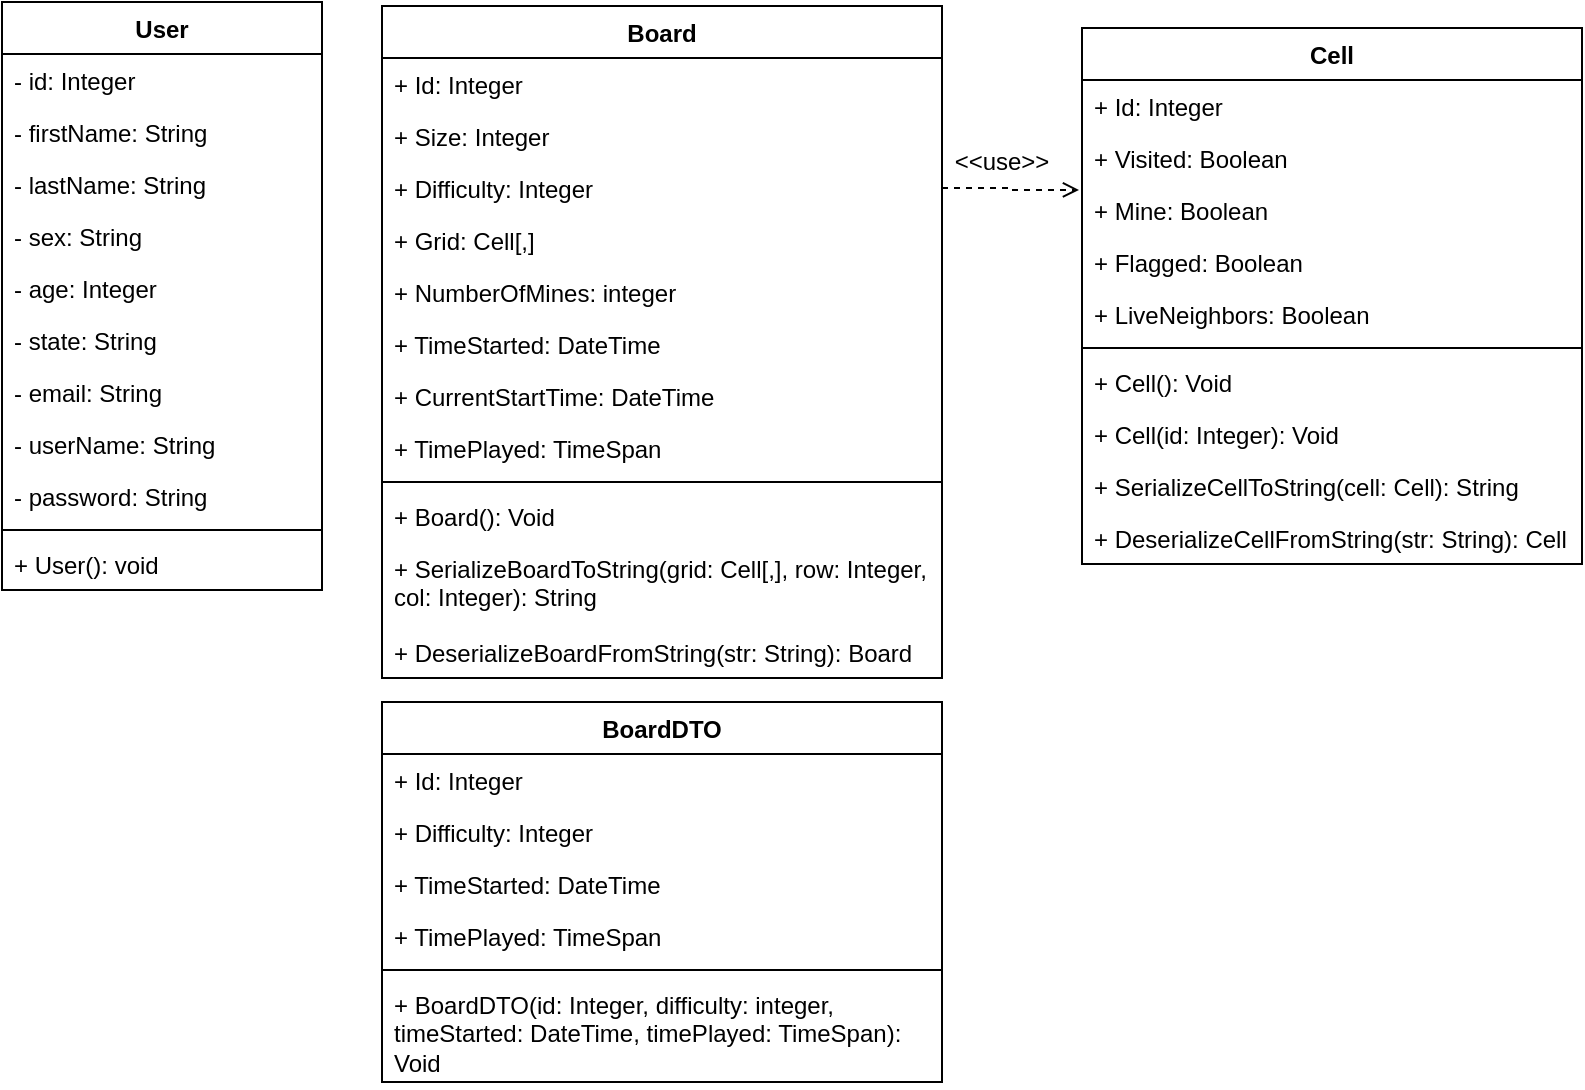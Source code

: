 <mxfile version="13.3.5" type="device"><diagram id="IM7-D4FI8ZWmBHIDuJyk" name="Page-1"><mxGraphModel dx="1086" dy="806" grid="1" gridSize="10" guides="1" tooltips="1" connect="1" arrows="1" fold="1" page="1" pageScale="1" pageWidth="850" pageHeight="1100" math="0" shadow="0"><root><mxCell id="0"/><mxCell id="1" parent="0"/><mxCell id="zSR-Zl6oP5_1D9vxVSvQ-10" value="User" style="swimlane;fontStyle=1;align=center;verticalAlign=top;childLayout=stackLayout;horizontal=1;startSize=26;horizontalStack=0;resizeParent=1;resizeParentMax=0;resizeLast=0;collapsible=1;marginBottom=0;" parent="1" vertex="1"><mxGeometry x="40" y="20" width="160" height="294" as="geometry"/></mxCell><mxCell id="zSR-Zl6oP5_1D9vxVSvQ-22" value="- id: Integer" style="text;strokeColor=none;fillColor=none;align=left;verticalAlign=top;spacingLeft=4;spacingRight=4;overflow=hidden;rotatable=0;points=[[0,0.5],[1,0.5]];portConstraint=eastwest;" parent="zSR-Zl6oP5_1D9vxVSvQ-10" vertex="1"><mxGeometry y="26" width="160" height="26" as="geometry"/></mxCell><mxCell id="zSR-Zl6oP5_1D9vxVSvQ-20" value="- firstName: String" style="text;strokeColor=none;fillColor=none;align=left;verticalAlign=top;spacingLeft=4;spacingRight=4;overflow=hidden;rotatable=0;points=[[0,0.5],[1,0.5]];portConstraint=eastwest;" parent="zSR-Zl6oP5_1D9vxVSvQ-10" vertex="1"><mxGeometry y="52" width="160" height="26" as="geometry"/></mxCell><mxCell id="zSR-Zl6oP5_1D9vxVSvQ-21" value="- lastName: String" style="text;strokeColor=none;fillColor=none;align=left;verticalAlign=top;spacingLeft=4;spacingRight=4;overflow=hidden;rotatable=0;points=[[0,0.5],[1,0.5]];portConstraint=eastwest;" parent="zSR-Zl6oP5_1D9vxVSvQ-10" vertex="1"><mxGeometry y="78" width="160" height="26" as="geometry"/></mxCell><mxCell id="zSR-Zl6oP5_1D9vxVSvQ-11" value="- sex: String" style="text;strokeColor=none;fillColor=none;align=left;verticalAlign=top;spacingLeft=4;spacingRight=4;overflow=hidden;rotatable=0;points=[[0,0.5],[1,0.5]];portConstraint=eastwest;" parent="zSR-Zl6oP5_1D9vxVSvQ-10" vertex="1"><mxGeometry y="104" width="160" height="26" as="geometry"/></mxCell><mxCell id="zSR-Zl6oP5_1D9vxVSvQ-14" value="- age: Integer" style="text;strokeColor=none;fillColor=none;align=left;verticalAlign=top;spacingLeft=4;spacingRight=4;overflow=hidden;rotatable=0;points=[[0,0.5],[1,0.5]];portConstraint=eastwest;" parent="zSR-Zl6oP5_1D9vxVSvQ-10" vertex="1"><mxGeometry y="130" width="160" height="26" as="geometry"/></mxCell><mxCell id="zSR-Zl6oP5_1D9vxVSvQ-15" value="- state: String" style="text;strokeColor=none;fillColor=none;align=left;verticalAlign=top;spacingLeft=4;spacingRight=4;overflow=hidden;rotatable=0;points=[[0,0.5],[1,0.5]];portConstraint=eastwest;" parent="zSR-Zl6oP5_1D9vxVSvQ-10" vertex="1"><mxGeometry y="156" width="160" height="26" as="geometry"/></mxCell><mxCell id="zSR-Zl6oP5_1D9vxVSvQ-17" value="- email: String" style="text;strokeColor=none;fillColor=none;align=left;verticalAlign=top;spacingLeft=4;spacingRight=4;overflow=hidden;rotatable=0;points=[[0,0.5],[1,0.5]];portConstraint=eastwest;" parent="zSR-Zl6oP5_1D9vxVSvQ-10" vertex="1"><mxGeometry y="182" width="160" height="26" as="geometry"/></mxCell><mxCell id="zSR-Zl6oP5_1D9vxVSvQ-16" value="- userName: String" style="text;strokeColor=none;fillColor=none;align=left;verticalAlign=top;spacingLeft=4;spacingRight=4;overflow=hidden;rotatable=0;points=[[0,0.5],[1,0.5]];portConstraint=eastwest;" parent="zSR-Zl6oP5_1D9vxVSvQ-10" vertex="1"><mxGeometry y="208" width="160" height="26" as="geometry"/></mxCell><mxCell id="zSR-Zl6oP5_1D9vxVSvQ-18" value="- password: String" style="text;strokeColor=none;fillColor=none;align=left;verticalAlign=top;spacingLeft=4;spacingRight=4;overflow=hidden;rotatable=0;points=[[0,0.5],[1,0.5]];portConstraint=eastwest;" parent="zSR-Zl6oP5_1D9vxVSvQ-10" vertex="1"><mxGeometry y="234" width="160" height="26" as="geometry"/></mxCell><mxCell id="zSR-Zl6oP5_1D9vxVSvQ-12" value="" style="line;strokeWidth=1;fillColor=none;align=left;verticalAlign=middle;spacingTop=-1;spacingLeft=3;spacingRight=3;rotatable=0;labelPosition=right;points=[];portConstraint=eastwest;" parent="zSR-Zl6oP5_1D9vxVSvQ-10" vertex="1"><mxGeometry y="260" width="160" height="8" as="geometry"/></mxCell><mxCell id="zSR-Zl6oP5_1D9vxVSvQ-13" value="+ User(): void" style="text;strokeColor=none;fillColor=none;align=left;verticalAlign=top;spacingLeft=4;spacingRight=4;overflow=hidden;rotatable=0;points=[[0,0.5],[1,0.5]];portConstraint=eastwest;" parent="zSR-Zl6oP5_1D9vxVSvQ-10" vertex="1"><mxGeometry y="268" width="160" height="26" as="geometry"/></mxCell><mxCell id="j9NjlwAfMXDLohbea8Lv-25" style="edgeStyle=orthogonalEdgeStyle;rounded=0;orthogonalLoop=1;jettySize=auto;html=1;exitX=1;exitY=0.5;exitDx=0;exitDy=0;entryX=-0.006;entryY=0.115;entryDx=0;entryDy=0;entryPerimeter=0;dashed=1;endArrow=open;endFill=0;" parent="1" source="j9NjlwAfMXDLohbea8Lv-13" target="j9NjlwAfMXDLohbea8Lv-10" edge="1"><mxGeometry relative="1" as="geometry"/></mxCell><mxCell id="j9NjlwAfMXDLohbea8Lv-26" value="&amp;lt;&amp;lt;use&amp;gt;&amp;gt;" style="text;html=1;strokeColor=none;fillColor=none;align=center;verticalAlign=middle;whiteSpace=wrap;rounded=0;" parent="1" vertex="1"><mxGeometry x="520" y="90" width="40" height="20" as="geometry"/></mxCell><mxCell id="j9NjlwAfMXDLohbea8Lv-5" value="Cell" style="swimlane;fontStyle=1;align=center;verticalAlign=top;childLayout=stackLayout;horizontal=1;startSize=26;horizontalStack=0;resizeParent=1;resizeParentMax=0;resizeLast=0;collapsible=1;marginBottom=0;" parent="1" vertex="1"><mxGeometry x="580" y="33" width="250" height="268" as="geometry"/></mxCell><mxCell id="j9NjlwAfMXDLohbea8Lv-6" value="+ Id: Integer" style="text;strokeColor=none;fillColor=none;align=left;verticalAlign=top;spacingLeft=4;spacingRight=4;overflow=hidden;rotatable=0;points=[[0,0.5],[1,0.5]];portConstraint=eastwest;" parent="j9NjlwAfMXDLohbea8Lv-5" vertex="1"><mxGeometry y="26" width="250" height="26" as="geometry"/></mxCell><mxCell id="j9NjlwAfMXDLohbea8Lv-9" value="+ Visited: Boolean" style="text;strokeColor=none;fillColor=none;align=left;verticalAlign=top;spacingLeft=4;spacingRight=4;overflow=hidden;rotatable=0;points=[[0,0.5],[1,0.5]];portConstraint=eastwest;" parent="j9NjlwAfMXDLohbea8Lv-5" vertex="1"><mxGeometry y="52" width="250" height="26" as="geometry"/></mxCell><mxCell id="j9NjlwAfMXDLohbea8Lv-10" value="+ Mine: Boolean" style="text;strokeColor=none;fillColor=none;align=left;verticalAlign=top;spacingLeft=4;spacingRight=4;overflow=hidden;rotatable=0;points=[[0,0.5],[1,0.5]];portConstraint=eastwest;" parent="j9NjlwAfMXDLohbea8Lv-5" vertex="1"><mxGeometry y="78" width="250" height="26" as="geometry"/></mxCell><mxCell id="e7CbH-qBZ2Y1G-XswzGO-1" value="+ Flagged: Boolean" style="text;strokeColor=none;fillColor=none;align=left;verticalAlign=top;spacingLeft=4;spacingRight=4;overflow=hidden;rotatable=0;points=[[0,0.5],[1,0.5]];portConstraint=eastwest;" parent="j9NjlwAfMXDLohbea8Lv-5" vertex="1"><mxGeometry y="104" width="250" height="26" as="geometry"/></mxCell><mxCell id="j9NjlwAfMXDLohbea8Lv-11" value="+ LiveNeighbors: Boolean" style="text;strokeColor=none;fillColor=none;align=left;verticalAlign=top;spacingLeft=4;spacingRight=4;overflow=hidden;rotatable=0;points=[[0,0.5],[1,0.5]];portConstraint=eastwest;" parent="j9NjlwAfMXDLohbea8Lv-5" vertex="1"><mxGeometry y="130" width="250" height="26" as="geometry"/></mxCell><mxCell id="j9NjlwAfMXDLohbea8Lv-7" value="" style="line;strokeWidth=1;fillColor=none;align=left;verticalAlign=middle;spacingTop=-1;spacingLeft=3;spacingRight=3;rotatable=0;labelPosition=right;points=[];portConstraint=eastwest;" parent="j9NjlwAfMXDLohbea8Lv-5" vertex="1"><mxGeometry y="156" width="250" height="8" as="geometry"/></mxCell><mxCell id="j9NjlwAfMXDLohbea8Lv-8" value="+ Cell(): Void" style="text;strokeColor=none;fillColor=none;align=left;verticalAlign=top;spacingLeft=4;spacingRight=4;overflow=hidden;rotatable=0;points=[[0,0.5],[1,0.5]];portConstraint=eastwest;" parent="j9NjlwAfMXDLohbea8Lv-5" vertex="1"><mxGeometry y="164" width="250" height="26" as="geometry"/></mxCell><mxCell id="j9NjlwAfMXDLohbea8Lv-12" value="+ Cell(id: Integer): Void" style="text;strokeColor=none;fillColor=none;align=left;verticalAlign=top;spacingLeft=4;spacingRight=4;overflow=hidden;rotatable=0;points=[[0,0.5],[1,0.5]];portConstraint=eastwest;" parent="j9NjlwAfMXDLohbea8Lv-5" vertex="1"><mxGeometry y="190" width="250" height="26" as="geometry"/></mxCell><mxCell id="Q6WVvlIFAhskpnNyRw3K-3" value="+ SerializeCellToString(cell: Cell): String" style="text;strokeColor=none;fillColor=none;align=left;verticalAlign=top;spacingLeft=4;spacingRight=4;overflow=hidden;rotatable=0;points=[[0,0.5],[1,0.5]];portConstraint=eastwest;" vertex="1" parent="j9NjlwAfMXDLohbea8Lv-5"><mxGeometry y="216" width="250" height="26" as="geometry"/></mxCell><mxCell id="Q6WVvlIFAhskpnNyRw3K-4" value="+ DeserializeCellFromString(str: String): Cell" style="text;strokeColor=none;fillColor=none;align=left;verticalAlign=top;spacingLeft=4;spacingRight=4;overflow=hidden;rotatable=0;points=[[0,0.5],[1,0.5]];portConstraint=eastwest;" vertex="1" parent="j9NjlwAfMXDLohbea8Lv-5"><mxGeometry y="242" width="250" height="26" as="geometry"/></mxCell><mxCell id="j9NjlwAfMXDLohbea8Lv-1" value="Board" style="swimlane;fontStyle=1;align=center;verticalAlign=top;childLayout=stackLayout;horizontal=1;startSize=26;horizontalStack=0;resizeParent=1;resizeParentMax=0;resizeLast=0;collapsible=1;marginBottom=0;" parent="1" vertex="1"><mxGeometry x="230" y="22" width="280" height="336" as="geometry"/></mxCell><mxCell id="j9NjlwAfMXDLohbea8Lv-2" value="+ Id: Integer" style="text;strokeColor=none;fillColor=none;align=left;verticalAlign=top;spacingLeft=4;spacingRight=4;overflow=hidden;rotatable=0;points=[[0,0.5],[1,0.5]];portConstraint=eastwest;" parent="j9NjlwAfMXDLohbea8Lv-1" vertex="1"><mxGeometry y="26" width="280" height="26" as="geometry"/></mxCell><mxCell id="pFAylE03LHWq89QO7Efl-1" value="+ Size: Integer" style="text;strokeColor=none;fillColor=none;align=left;verticalAlign=top;spacingLeft=4;spacingRight=4;overflow=hidden;rotatable=0;points=[[0,0.5],[1,0.5]];portConstraint=eastwest;" parent="j9NjlwAfMXDLohbea8Lv-1" vertex="1"><mxGeometry y="52" width="280" height="26" as="geometry"/></mxCell><mxCell id="j9NjlwAfMXDLohbea8Lv-13" value="+ Difficulty: Integer" style="text;strokeColor=none;fillColor=none;align=left;verticalAlign=top;spacingLeft=4;spacingRight=4;overflow=hidden;rotatable=0;points=[[0,0.5],[1,0.5]];portConstraint=eastwest;" parent="j9NjlwAfMXDLohbea8Lv-1" vertex="1"><mxGeometry y="78" width="280" height="26" as="geometry"/></mxCell><mxCell id="j9NjlwAfMXDLohbea8Lv-15" value="+ Grid: Cell[,]" style="text;strokeColor=none;fillColor=none;align=left;verticalAlign=top;spacingLeft=4;spacingRight=4;overflow=hidden;rotatable=0;points=[[0,0.5],[1,0.5]];portConstraint=eastwest;" parent="j9NjlwAfMXDLohbea8Lv-1" vertex="1"><mxGeometry y="104" width="280" height="26" as="geometry"/></mxCell><mxCell id="j9NjlwAfMXDLohbea8Lv-16" value="+ NumberOfMines: integer" style="text;strokeColor=none;fillColor=none;align=left;verticalAlign=top;spacingLeft=4;spacingRight=4;overflow=hidden;rotatable=0;points=[[0,0.5],[1,0.5]];portConstraint=eastwest;" parent="j9NjlwAfMXDLohbea8Lv-1" vertex="1"><mxGeometry y="130" width="280" height="26" as="geometry"/></mxCell><mxCell id="pFAylE03LHWq89QO7Efl-4" value="+ TimeStarted: DateTime" style="text;strokeColor=none;fillColor=none;align=left;verticalAlign=top;spacingLeft=4;spacingRight=4;overflow=hidden;rotatable=0;points=[[0,0.5],[1,0.5]];portConstraint=eastwest;" parent="j9NjlwAfMXDLohbea8Lv-1" vertex="1"><mxGeometry y="156" width="280" height="26" as="geometry"/></mxCell><mxCell id="pFAylE03LHWq89QO7Efl-2" value="+ CurrentStartTime: DateTime" style="text;strokeColor=none;fillColor=none;align=left;verticalAlign=top;spacingLeft=4;spacingRight=4;overflow=hidden;rotatable=0;points=[[0,0.5],[1,0.5]];portConstraint=eastwest;" parent="j9NjlwAfMXDLohbea8Lv-1" vertex="1"><mxGeometry y="182" width="280" height="26" as="geometry"/></mxCell><mxCell id="pFAylE03LHWq89QO7Efl-3" value="+ TimePlayed: TimeSpan" style="text;strokeColor=none;fillColor=none;align=left;verticalAlign=top;spacingLeft=4;spacingRight=4;overflow=hidden;rotatable=0;points=[[0,0.5],[1,0.5]];portConstraint=eastwest;" parent="j9NjlwAfMXDLohbea8Lv-1" vertex="1"><mxGeometry y="208" width="280" height="26" as="geometry"/></mxCell><mxCell id="j9NjlwAfMXDLohbea8Lv-3" value="" style="line;strokeWidth=1;fillColor=none;align=left;verticalAlign=middle;spacingTop=-1;spacingLeft=3;spacingRight=3;rotatable=0;labelPosition=right;points=[];portConstraint=eastwest;" parent="j9NjlwAfMXDLohbea8Lv-1" vertex="1"><mxGeometry y="234" width="280" height="8" as="geometry"/></mxCell><mxCell id="j9NjlwAfMXDLohbea8Lv-4" value="+ Board(): Void" style="text;strokeColor=none;fillColor=none;align=left;verticalAlign=top;spacingLeft=4;spacingRight=4;overflow=hidden;rotatable=0;points=[[0,0.5],[1,0.5]];portConstraint=eastwest;" parent="j9NjlwAfMXDLohbea8Lv-1" vertex="1"><mxGeometry y="242" width="280" height="26" as="geometry"/></mxCell><mxCell id="Q6WVvlIFAhskpnNyRw3K-2" value="+ SerializeBoardToString(grid: Cell[,], row: Integer, col: Integer): String" style="text;strokeColor=none;fillColor=none;align=left;verticalAlign=top;spacingLeft=4;spacingRight=4;overflow=hidden;rotatable=0;points=[[0,0.5],[1,0.5]];portConstraint=eastwest;fontStyle=0;whiteSpace=wrap;" vertex="1" parent="j9NjlwAfMXDLohbea8Lv-1"><mxGeometry y="268" width="280" height="42" as="geometry"/></mxCell><mxCell id="Q6WVvlIFAhskpnNyRw3K-1" value="+ DeserializeBoardFromString(str: String): Board" style="text;strokeColor=none;fillColor=none;align=left;verticalAlign=top;spacingLeft=4;spacingRight=4;overflow=hidden;rotatable=0;points=[[0,0.5],[1,0.5]];portConstraint=eastwest;" vertex="1" parent="j9NjlwAfMXDLohbea8Lv-1"><mxGeometry y="310" width="280" height="26" as="geometry"/></mxCell><mxCell id="pFAylE03LHWq89QO7Efl-5" value="BoardDTO" style="swimlane;fontStyle=1;align=center;verticalAlign=top;childLayout=stackLayout;horizontal=1;startSize=26;horizontalStack=0;resizeParent=1;resizeParentMax=0;resizeLast=0;collapsible=1;marginBottom=0;" parent="1" vertex="1"><mxGeometry x="230" y="370" width="280" height="190" as="geometry"/></mxCell><mxCell id="pFAylE03LHWq89QO7Efl-6" value="+ Id: Integer" style="text;strokeColor=none;fillColor=none;align=left;verticalAlign=top;spacingLeft=4;spacingRight=4;overflow=hidden;rotatable=0;points=[[0,0.5],[1,0.5]];portConstraint=eastwest;" parent="pFAylE03LHWq89QO7Efl-5" vertex="1"><mxGeometry y="26" width="280" height="26" as="geometry"/></mxCell><mxCell id="pFAylE03LHWq89QO7Efl-8" value="+ Difficulty: Integer" style="text;strokeColor=none;fillColor=none;align=left;verticalAlign=top;spacingLeft=4;spacingRight=4;overflow=hidden;rotatable=0;points=[[0,0.5],[1,0.5]];portConstraint=eastwest;" parent="pFAylE03LHWq89QO7Efl-5" vertex="1"><mxGeometry y="52" width="280" height="26" as="geometry"/></mxCell><mxCell id="pFAylE03LHWq89QO7Efl-11" value="+ TimeStarted: DateTime" style="text;strokeColor=none;fillColor=none;align=left;verticalAlign=top;spacingLeft=4;spacingRight=4;overflow=hidden;rotatable=0;points=[[0,0.5],[1,0.5]];portConstraint=eastwest;" parent="pFAylE03LHWq89QO7Efl-5" vertex="1"><mxGeometry y="78" width="280" height="26" as="geometry"/></mxCell><mxCell id="pFAylE03LHWq89QO7Efl-13" value="+ TimePlayed: TimeSpan" style="text;strokeColor=none;fillColor=none;align=left;verticalAlign=top;spacingLeft=4;spacingRight=4;overflow=hidden;rotatable=0;points=[[0,0.5],[1,0.5]];portConstraint=eastwest;" parent="pFAylE03LHWq89QO7Efl-5" vertex="1"><mxGeometry y="104" width="280" height="26" as="geometry"/></mxCell><mxCell id="pFAylE03LHWq89QO7Efl-14" value="" style="line;strokeWidth=1;fillColor=none;align=left;verticalAlign=middle;spacingTop=-1;spacingLeft=3;spacingRight=3;rotatable=0;labelPosition=right;points=[];portConstraint=eastwest;" parent="pFAylE03LHWq89QO7Efl-5" vertex="1"><mxGeometry y="130" width="280" height="8" as="geometry"/></mxCell><mxCell id="pFAylE03LHWq89QO7Efl-15" value="+ BoardDTO(id: Integer, difficulty: integer, timeStarted: DateTime, timePlayed: TimeSpan): Void" style="text;strokeColor=none;fillColor=none;align=left;verticalAlign=top;spacingLeft=4;spacingRight=4;overflow=hidden;rotatable=0;points=[[0,0.5],[1,0.5]];portConstraint=eastwest;whiteSpace=wrap;" parent="pFAylE03LHWq89QO7Efl-5" vertex="1"><mxGeometry y="138" width="280" height="52" as="geometry"/></mxCell></root></mxGraphModel></diagram></mxfile>